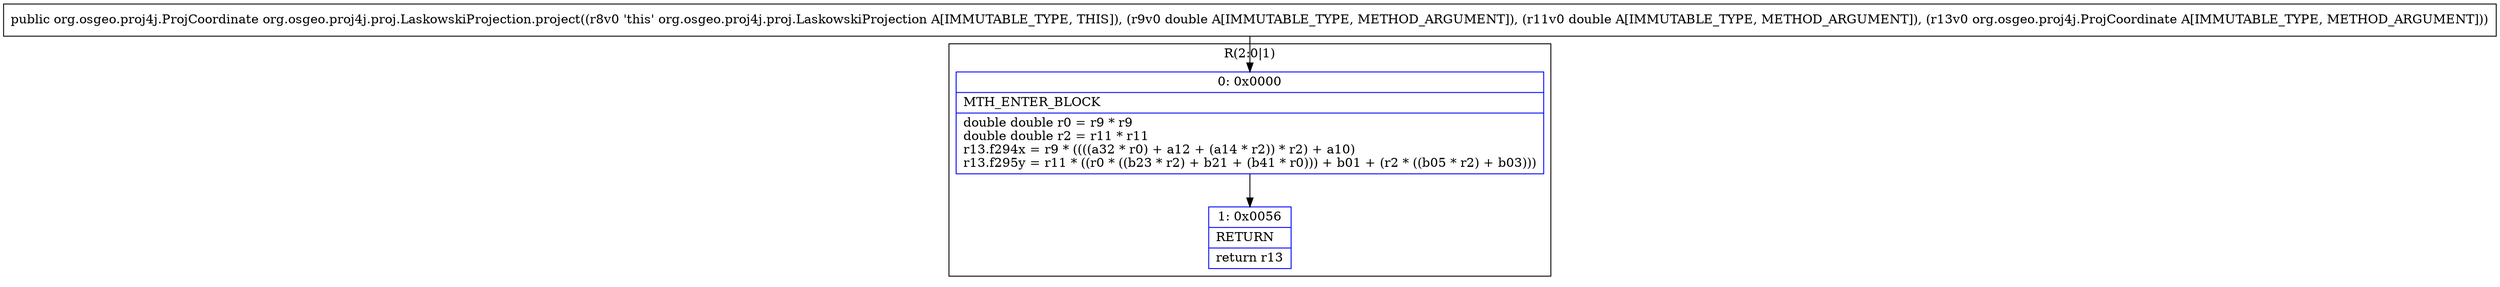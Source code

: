 digraph "CFG fororg.osgeo.proj4j.proj.LaskowskiProjection.project(DDLorg\/osgeo\/proj4j\/ProjCoordinate;)Lorg\/osgeo\/proj4j\/ProjCoordinate;" {
subgraph cluster_Region_915918435 {
label = "R(2:0|1)";
node [shape=record,color=blue];
Node_0 [shape=record,label="{0\:\ 0x0000|MTH_ENTER_BLOCK\l|double double r0 = r9 * r9\ldouble double r2 = r11 * r11\lr13.f294x = r9 * ((((a32 * r0) + a12 + (a14 * r2)) * r2) + a10)\lr13.f295y = r11 * ((r0 * ((b23 * r2) + b21 + (b41 * r0))) + b01 + (r2 * ((b05 * r2) + b03)))\l}"];
Node_1 [shape=record,label="{1\:\ 0x0056|RETURN\l|return r13\l}"];
}
MethodNode[shape=record,label="{public org.osgeo.proj4j.ProjCoordinate org.osgeo.proj4j.proj.LaskowskiProjection.project((r8v0 'this' org.osgeo.proj4j.proj.LaskowskiProjection A[IMMUTABLE_TYPE, THIS]), (r9v0 double A[IMMUTABLE_TYPE, METHOD_ARGUMENT]), (r11v0 double A[IMMUTABLE_TYPE, METHOD_ARGUMENT]), (r13v0 org.osgeo.proj4j.ProjCoordinate A[IMMUTABLE_TYPE, METHOD_ARGUMENT])) }"];
MethodNode -> Node_0;
Node_0 -> Node_1;
}

